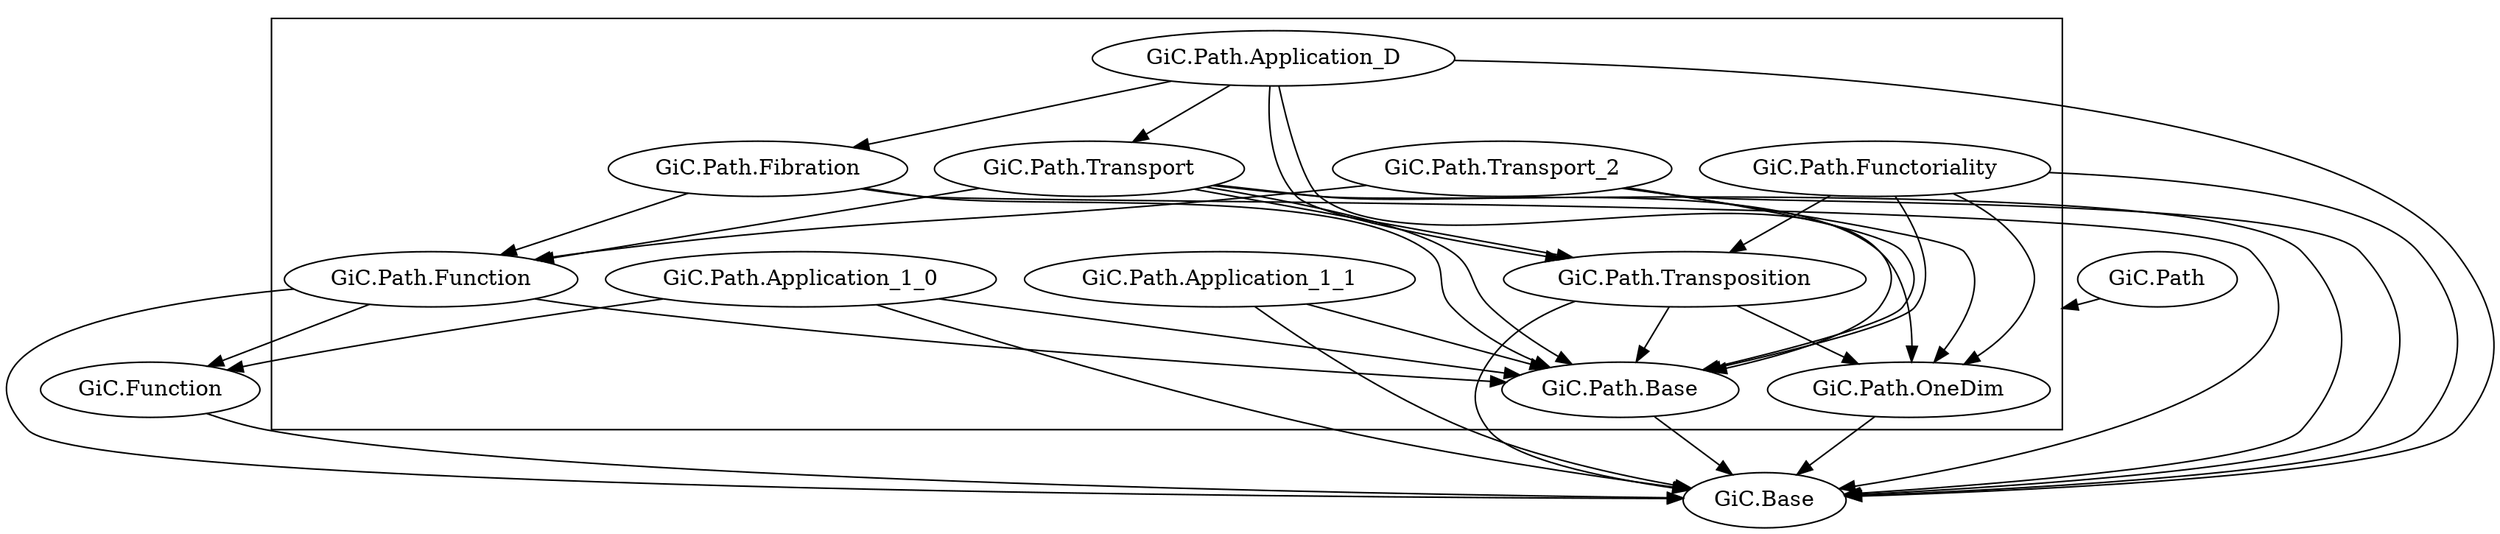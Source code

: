 digraph dependency_graph {
  compound = true;

  # GiC.Base

  # GiC.Function
  "GiC.Function" -> "GiC.Base";

  # GiC.Path.Base
  "GiC.Path.Base" -> "GiC.Base";

  # GiC.Path.Function
  "GiC.Path.Function" -> "GiC.Base";
  "GiC.Path.Function" -> "GiC.Function";
  "GiC.Path.Function" -> "GiC.Path.Base";

  # GiC.Path.OneDim
  "GiC.Path.OneDim" -> "GiC.Base";

  # GiC.Path.Transposition
  "GiC.Path.Transposition" -> "GiC.Base";
  "GiC.Path.Transposition" -> "GiC.Path.Base";
  "GiC.Path.Transposition" -> "GiC.Path.OneDim";

  # GiC.Path.Functoriality
  "GiC.Path.Functoriality" -> "GiC.Base";
  "GiC.Path.Functoriality" -> "GiC.Path.Base";
  "GiC.Path.Functoriality" -> "GiC.Path.OneDim";
  "GiC.Path.Functoriality" -> "GiC.Path.Transposition";

  # GiC.Path.Application_1_0
  "GiC.Path.Application_1_0" -> "GiC.Base";
  "GiC.Path.Application_1_0" -> "GiC.Function";
  "GiC.Path.Application_1_0" -> "GiC.Path.Base";

  # GiC.Path.Application_1_1
  "GiC.Path.Application_1_1" -> "GiC.Base";
  "GiC.Path.Application_1_1" -> "GiC.Path.Base";

  # GiC.Path.Transport
  "GiC.Path.Transport" -> "GiC.Base";
  "GiC.Path.Transport" -> "GiC.Path.Base";
  "GiC.Path.Transport" -> "GiC.Path.Function";
  "GiC.Path.Transport" -> "GiC.Path.OneDim";
  "GiC.Path.Transport" -> "GiC.Path.Transposition";

  # GiC.Path.Fibration
  "GiC.Path.Fibration" -> "GiC.Base";
  "GiC.Path.Fibration" -> "GiC.Path.Base";
  "GiC.Path.Fibration" -> "GiC.Path.Function";

  # GiC.Path.Transport_2
  "GiC.Path.Transport_2" -> "GiC.Base";
  "GiC.Path.Transport_2" -> "GiC.Path.Base";
  "GiC.Path.Transport_2" -> "GiC.Path.Function";
  "GiC.Path.Transport_2" -> "GiC.Path.OneDim";

  # GiC.Path.Application_D
  "GiC.Path.Application_D" -> "GiC.Base";
  "GiC.Path.Application_D" -> "GiC.Path.Base";
  "GiC.Path.Application_D" -> "GiC.Path.Transposition";
  "GiC.Path.Application_D" -> "GiC.Path.Transport";
  "GiC.Path.Application_D" -> "GiC.Path.Fibration";

  # GiC.Path
  subgraph cluster_GiC_Path {
    "GiC.Path.Base";
    "GiC.Path.Function";
    "GiC.Path.OneDim";
    "GiC.Path.Transposition";
    "GiC.Path.Functoriality";
    "GiC.Path.Application_1_0";
    "GiC.Path.Application_1_1";
    "GiC.Path.Transport";
    "GiC.Path.Fibration";
    "GiC.Path.Transport_2";
    "GiC.Path.Application_D";
  }

  "GiC.Path" -> "GiC.Path.Base" [lhead = cluster_GiC_Path];
}
